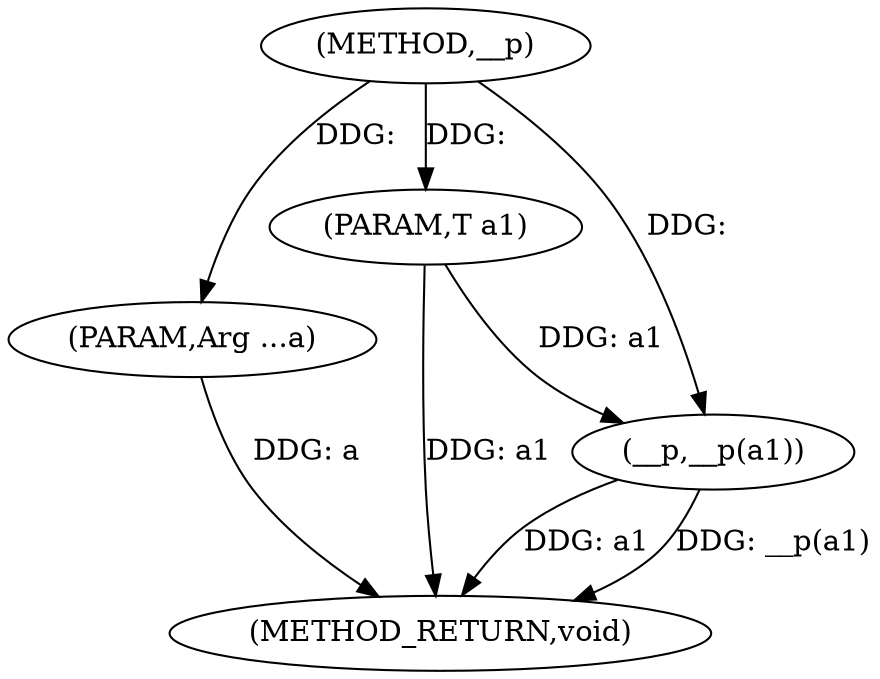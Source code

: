 digraph "__p" {  
"1000220" [label = "(METHOD,__p)" ]
"1000226" [label = "(METHOD_RETURN,void)" ]
"1000221" [label = "(PARAM,T a1)" ]
"1000222" [label = "(PARAM,Arg ...a)" ]
"1000224" [label = "(__p,__p(a1))" ]
  "1000221" -> "1000226"  [ label = "DDG: a1"] 
  "1000222" -> "1000226"  [ label = "DDG: a"] 
  "1000224" -> "1000226"  [ label = "DDG: a1"] 
  "1000224" -> "1000226"  [ label = "DDG: __p(a1)"] 
  "1000220" -> "1000221"  [ label = "DDG: "] 
  "1000220" -> "1000222"  [ label = "DDG: "] 
  "1000221" -> "1000224"  [ label = "DDG: a1"] 
  "1000220" -> "1000224"  [ label = "DDG: "] 
}
